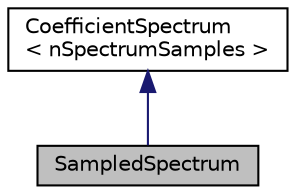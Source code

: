 digraph "SampledSpectrum"
{
 // LATEX_PDF_SIZE
  edge [fontname="Helvetica",fontsize="10",labelfontname="Helvetica",labelfontsize="10"];
  node [fontname="Helvetica",fontsize="10",shape="box"];
  Node1 [label="SampledSpectrum",height=0.2,width=0.4,color="black", fillcolor="grey75", style="filled", fontcolor="black",tooltip="The specturm samples uniformly. Actually used in program."];
  Node2 -> Node1 [dir="back",color="midnightblue",fontsize="10",style="solid"];
  Node2 [label="CoefficientSpectrum\l\< nSpectrumSamples \>",height=0.2,width=0.4,color="black", fillcolor="white", style="filled",URL="$class_coefficient_spectrum.html",tooltip=" "];
}
